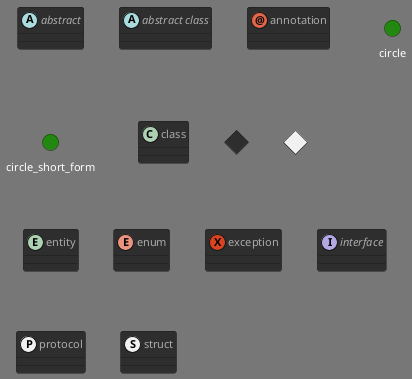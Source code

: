 ' Do not edit
' Theme Gallery
' autogenerated by script
'
@startuml
!theme reddress-darkgreen
abstract        abstract
abstract class  "abstract class"
annotation      annotation
circle          circle
()              circle_short_form
class           class
diamond         diamond
<>              diamond_short_form
entity          entity
enum            enum
exception       exception
interface       interface
protocol        protocol
struct          struct
@enduml
